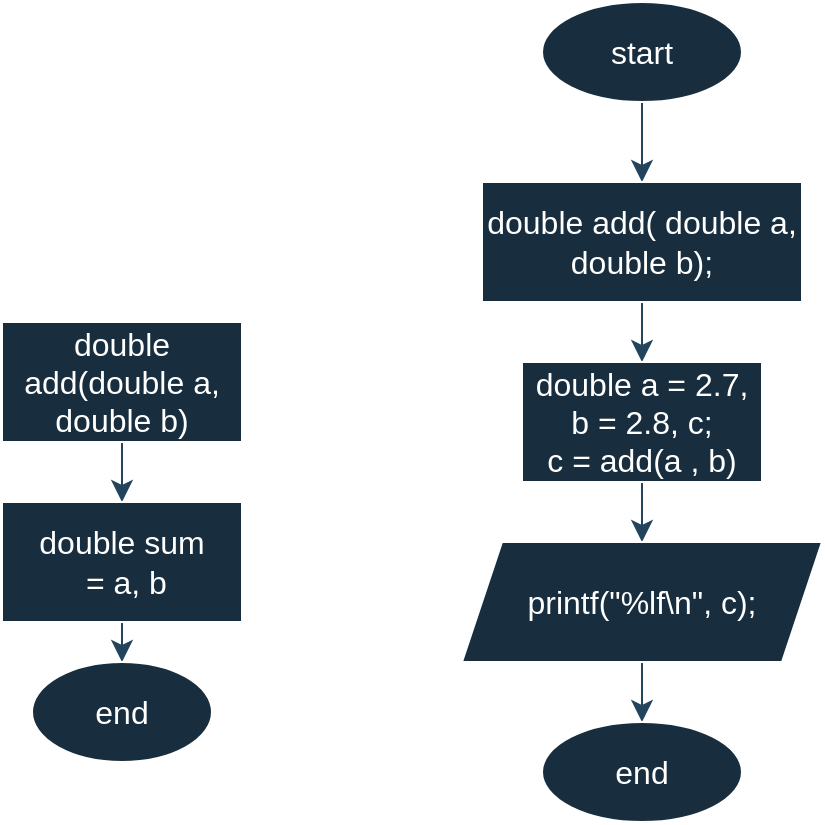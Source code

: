 <mxfile version="20.8.15" type="github">
  <diagram id="C5RBs43oDa-KdzZeNtuy" name="Page-1">
    <mxGraphModel dx="814" dy="1571" grid="1" gridSize="11" guides="1" tooltips="1" connect="1" arrows="1" fold="1" page="1" pageScale="1" pageWidth="827" pageHeight="1169" math="0" shadow="0">
      <root>
        <mxCell id="WIyWlLk6GJQsqaUBKTNV-0" />
        <mxCell id="WIyWlLk6GJQsqaUBKTNV-1" parent="WIyWlLk6GJQsqaUBKTNV-0" />
        <mxCell id="54AKTE2ZIrHMN2heclHY-2" value="" style="edgeStyle=none;curved=1;rounded=0;orthogonalLoop=1;jettySize=auto;html=1;fontSize=12;startSize=8;endSize=8;labelBackgroundColor=none;strokeColor=#23445D;fontColor=default;" edge="1" parent="WIyWlLk6GJQsqaUBKTNV-1" source="54AKTE2ZIrHMN2heclHY-0" target="54AKTE2ZIrHMN2heclHY-1">
          <mxGeometry relative="1" as="geometry" />
        </mxCell>
        <mxCell id="54AKTE2ZIrHMN2heclHY-0" value="start" style="ellipse;whiteSpace=wrap;html=1;fontSize=16;labelBackgroundColor=none;fillColor=#182E3E;strokeColor=#FFFFFF;fontColor=#FFFFFF;" vertex="1" parent="WIyWlLk6GJQsqaUBKTNV-1">
          <mxGeometry x="350" y="-1160" width="100" height="50" as="geometry" />
        </mxCell>
        <mxCell id="54AKTE2ZIrHMN2heclHY-4" value="" style="edgeStyle=none;curved=1;rounded=0;orthogonalLoop=1;jettySize=auto;html=1;fontSize=12;startSize=8;endSize=8;labelBackgroundColor=none;strokeColor=#23445D;fontColor=default;" edge="1" parent="WIyWlLk6GJQsqaUBKTNV-1" source="54AKTE2ZIrHMN2heclHY-1" target="54AKTE2ZIrHMN2heclHY-3">
          <mxGeometry relative="1" as="geometry" />
        </mxCell>
        <mxCell id="54AKTE2ZIrHMN2heclHY-1" value="double add( double a, double b);" style="whiteSpace=wrap;html=1;fontSize=16;labelBackgroundColor=none;fillColor=#182E3E;strokeColor=#FFFFFF;fontColor=#FFFFFF;" vertex="1" parent="WIyWlLk6GJQsqaUBKTNV-1">
          <mxGeometry x="320" y="-1070" width="160" height="60" as="geometry" />
        </mxCell>
        <mxCell id="54AKTE2ZIrHMN2heclHY-6" value="" style="edgeStyle=none;curved=1;rounded=0;orthogonalLoop=1;jettySize=auto;html=1;fontSize=12;startSize=8;endSize=8;labelBackgroundColor=none;strokeColor=#23445D;fontColor=default;" edge="1" parent="WIyWlLk6GJQsqaUBKTNV-1" source="54AKTE2ZIrHMN2heclHY-3" target="54AKTE2ZIrHMN2heclHY-5">
          <mxGeometry relative="1" as="geometry" />
        </mxCell>
        <mxCell id="54AKTE2ZIrHMN2heclHY-3" value="double a = 2.7, b = 2.8, c;&lt;br&gt;c = add(a , b)" style="whiteSpace=wrap;html=1;fontSize=16;labelBackgroundColor=none;fillColor=#182E3E;strokeColor=#FFFFFF;fontColor=#FFFFFF;" vertex="1" parent="WIyWlLk6GJQsqaUBKTNV-1">
          <mxGeometry x="340" y="-980" width="120" height="60" as="geometry" />
        </mxCell>
        <mxCell id="54AKTE2ZIrHMN2heclHY-8" value="" style="edgeStyle=none;curved=1;rounded=0;orthogonalLoop=1;jettySize=auto;html=1;fontSize=12;startSize=8;endSize=8;labelBackgroundColor=none;strokeColor=#23445D;fontColor=default;" edge="1" parent="WIyWlLk6GJQsqaUBKTNV-1" source="54AKTE2ZIrHMN2heclHY-5" target="54AKTE2ZIrHMN2heclHY-7">
          <mxGeometry relative="1" as="geometry" />
        </mxCell>
        <mxCell id="54AKTE2ZIrHMN2heclHY-5" value="printf(&quot;%lf\n&quot;, c);" style="shape=parallelogram;perimeter=parallelogramPerimeter;whiteSpace=wrap;html=1;fixedSize=1;fontSize=16;labelBackgroundColor=none;fillColor=#182E3E;strokeColor=#FFFFFF;fontColor=#FFFFFF;" vertex="1" parent="WIyWlLk6GJQsqaUBKTNV-1">
          <mxGeometry x="310" y="-890" width="180" height="60" as="geometry" />
        </mxCell>
        <mxCell id="54AKTE2ZIrHMN2heclHY-7" value="end" style="ellipse;whiteSpace=wrap;html=1;fontSize=16;labelBackgroundColor=none;fillColor=#182E3E;strokeColor=#FFFFFF;fontColor=#FFFFFF;" vertex="1" parent="WIyWlLk6GJQsqaUBKTNV-1">
          <mxGeometry x="350" y="-800" width="100" height="50" as="geometry" />
        </mxCell>
        <mxCell id="54AKTE2ZIrHMN2heclHY-11" value="" style="edgeStyle=none;curved=1;rounded=0;orthogonalLoop=1;jettySize=auto;html=1;fontSize=12;startSize=8;endSize=8;labelBackgroundColor=none;strokeColor=#23445D;fontColor=default;" edge="1" parent="WIyWlLk6GJQsqaUBKTNV-1" source="54AKTE2ZIrHMN2heclHY-9" target="54AKTE2ZIrHMN2heclHY-10">
          <mxGeometry relative="1" as="geometry" />
        </mxCell>
        <mxCell id="54AKTE2ZIrHMN2heclHY-9" value="double add(double a, double b)" style="rounded=0;whiteSpace=wrap;html=1;fontSize=16;labelBackgroundColor=none;fillColor=#182E3E;strokeColor=#FFFFFF;fontColor=#FFFFFF;" vertex="1" parent="WIyWlLk6GJQsqaUBKTNV-1">
          <mxGeometry x="80" y="-1000" width="120" height="60" as="geometry" />
        </mxCell>
        <mxCell id="54AKTE2ZIrHMN2heclHY-13" style="edgeStyle=none;curved=1;rounded=0;orthogonalLoop=1;jettySize=auto;html=1;exitX=0.5;exitY=1;exitDx=0;exitDy=0;entryX=0.5;entryY=0;entryDx=0;entryDy=0;fontSize=12;startSize=8;endSize=8;labelBackgroundColor=none;strokeColor=#23445D;fontColor=default;" edge="1" parent="WIyWlLk6GJQsqaUBKTNV-1" source="54AKTE2ZIrHMN2heclHY-10" target="54AKTE2ZIrHMN2heclHY-12">
          <mxGeometry relative="1" as="geometry" />
        </mxCell>
        <mxCell id="54AKTE2ZIrHMN2heclHY-10" value="double sum&lt;br&gt;&amp;nbsp;= a, b" style="whiteSpace=wrap;html=1;fontSize=16;rounded=0;labelBackgroundColor=none;fillColor=#182E3E;strokeColor=#FFFFFF;fontColor=#FFFFFF;" vertex="1" parent="WIyWlLk6GJQsqaUBKTNV-1">
          <mxGeometry x="80" y="-910" width="120" height="60" as="geometry" />
        </mxCell>
        <mxCell id="54AKTE2ZIrHMN2heclHY-12" value="end" style="ellipse;whiteSpace=wrap;html=1;fontSize=16;labelBackgroundColor=none;fillColor=#182E3E;strokeColor=#FFFFFF;fontColor=#FFFFFF;" vertex="1" parent="WIyWlLk6GJQsqaUBKTNV-1">
          <mxGeometry x="95" y="-830" width="90" height="50" as="geometry" />
        </mxCell>
      </root>
    </mxGraphModel>
  </diagram>
</mxfile>
